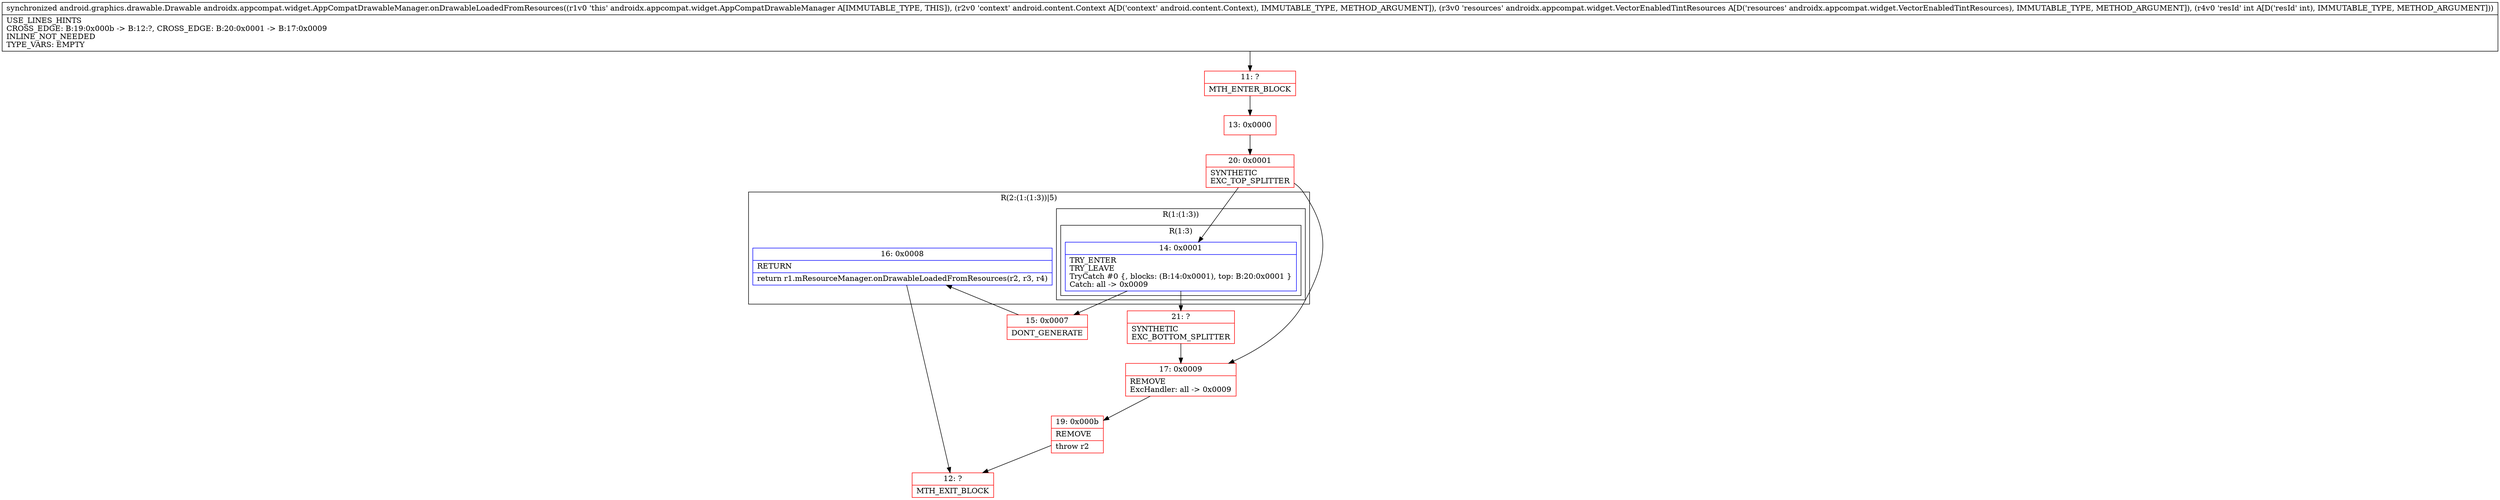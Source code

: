 digraph "CFG forandroidx.appcompat.widget.AppCompatDrawableManager.onDrawableLoadedFromResources(Landroid\/content\/Context;Landroidx\/appcompat\/widget\/VectorEnabledTintResources;I)Landroid\/graphics\/drawable\/Drawable;" {
subgraph cluster_Region_1231522339 {
label = "R(2:(1:(1:3))|5)";
node [shape=record,color=blue];
subgraph cluster_Region_250063003 {
label = "R(1:(1:3))";
node [shape=record,color=blue];
subgraph cluster_Region_1486643372 {
label = "R(1:3)";
node [shape=record,color=blue];
Node_14 [shape=record,label="{14\:\ 0x0001|TRY_ENTER\lTRY_LEAVE\lTryCatch #0 \{, blocks: (B:14:0x0001), top: B:20:0x0001 \}\lCatch: all \-\> 0x0009\l}"];
}
}
Node_16 [shape=record,label="{16\:\ 0x0008|RETURN\l|return r1.mResourceManager.onDrawableLoadedFromResources(r2, r3, r4)\l}"];
}
Node_11 [shape=record,color=red,label="{11\:\ ?|MTH_ENTER_BLOCK\l}"];
Node_13 [shape=record,color=red,label="{13\:\ 0x0000}"];
Node_20 [shape=record,color=red,label="{20\:\ 0x0001|SYNTHETIC\lEXC_TOP_SPLITTER\l}"];
Node_15 [shape=record,color=red,label="{15\:\ 0x0007|DONT_GENERATE\l}"];
Node_12 [shape=record,color=red,label="{12\:\ ?|MTH_EXIT_BLOCK\l}"];
Node_21 [shape=record,color=red,label="{21\:\ ?|SYNTHETIC\lEXC_BOTTOM_SPLITTER\l}"];
Node_17 [shape=record,color=red,label="{17\:\ 0x0009|REMOVE\lExcHandler: all \-\> 0x0009\l}"];
Node_19 [shape=record,color=red,label="{19\:\ 0x000b|REMOVE\l|throw r2\l}"];
MethodNode[shape=record,label="{synchronized android.graphics.drawable.Drawable androidx.appcompat.widget.AppCompatDrawableManager.onDrawableLoadedFromResources((r1v0 'this' androidx.appcompat.widget.AppCompatDrawableManager A[IMMUTABLE_TYPE, THIS]), (r2v0 'context' android.content.Context A[D('context' android.content.Context), IMMUTABLE_TYPE, METHOD_ARGUMENT]), (r3v0 'resources' androidx.appcompat.widget.VectorEnabledTintResources A[D('resources' androidx.appcompat.widget.VectorEnabledTintResources), IMMUTABLE_TYPE, METHOD_ARGUMENT]), (r4v0 'resId' int A[D('resId' int), IMMUTABLE_TYPE, METHOD_ARGUMENT]))  | USE_LINES_HINTS\lCROSS_EDGE: B:19:0x000b \-\> B:12:?, CROSS_EDGE: B:20:0x0001 \-\> B:17:0x0009\lINLINE_NOT_NEEDED\lTYPE_VARS: EMPTY\l}"];
MethodNode -> Node_11;Node_14 -> Node_15;
Node_14 -> Node_21;
Node_16 -> Node_12;
Node_11 -> Node_13;
Node_13 -> Node_20;
Node_20 -> Node_14;
Node_20 -> Node_17;
Node_15 -> Node_16;
Node_21 -> Node_17;
Node_17 -> Node_19;
Node_19 -> Node_12;
}

